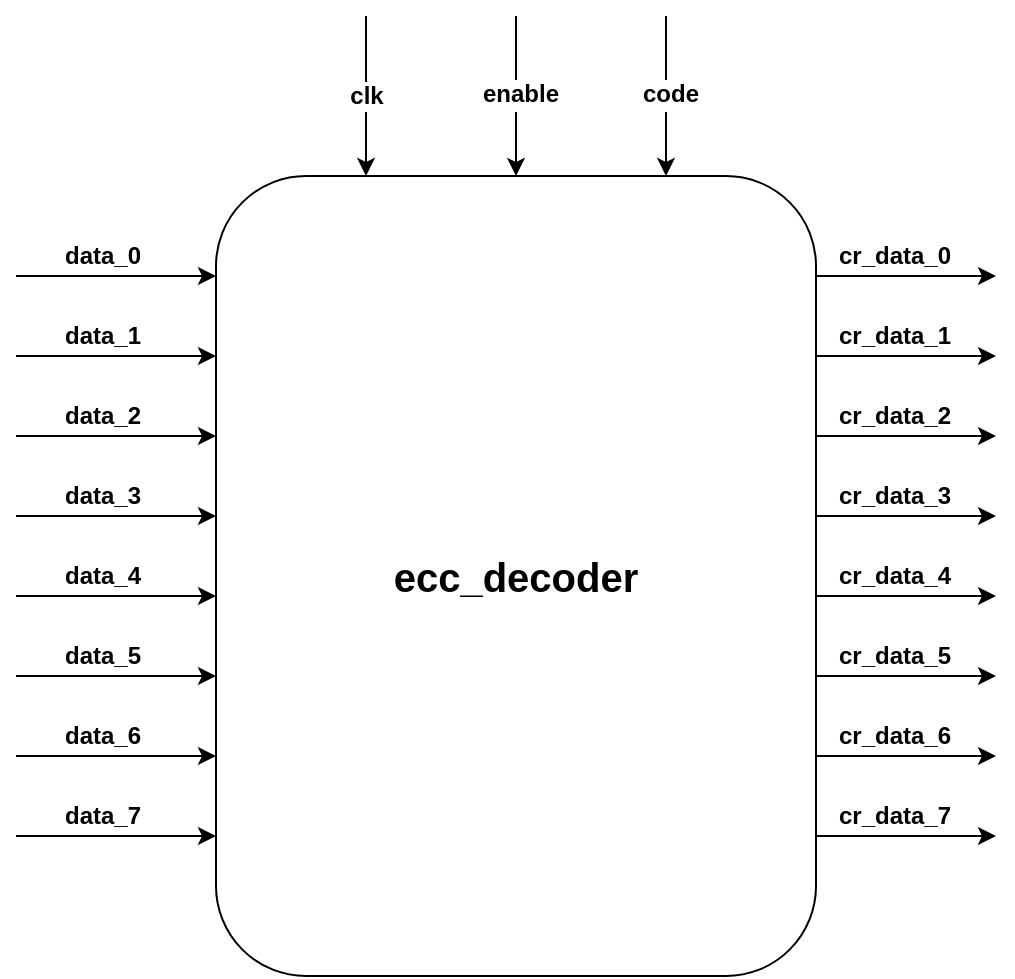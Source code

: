 <mxfile version="24.2.5" type="device" pages="8">
  <diagram id="HQwCBL1ggfVV_5SzUmb9" name="ecc_decoder">
    <mxGraphModel dx="740" dy="2006" grid="1" gridSize="10" guides="1" tooltips="1" connect="1" arrows="1" fold="1" page="1" pageScale="1" pageWidth="827" pageHeight="1169" math="0" shadow="0">
      <root>
        <mxCell id="0" />
        <mxCell id="1" parent="0" />
        <mxCell id="9kV_0fhqUF1c1HFAQR6I-1" value="&lt;b&gt;&lt;font style=&quot;font-size: 20px;&quot;&gt;ecc_decoder&lt;/font&gt;&lt;/b&gt;" style="rounded=1;whiteSpace=wrap;html=1;movable=0;resizable=0;rotatable=0;deletable=0;editable=0;locked=1;connectable=0;" parent="1" vertex="1">
          <mxGeometry x="310" y="220" width="300" height="400" as="geometry" />
        </mxCell>
        <mxCell id="9kV_0fhqUF1c1HFAQR6I-2" value="" style="endArrow=classic;html=1;rounded=0;" parent="1" edge="1">
          <mxGeometry relative="1" as="geometry">
            <mxPoint x="210" y="270" as="sourcePoint" />
            <mxPoint x="310" y="270" as="targetPoint" />
          </mxGeometry>
        </mxCell>
        <mxCell id="9kV_0fhqUF1c1HFAQR6I-3" value="data_0" style="edgeLabel;html=1;align=center;verticalAlign=middle;resizable=0;points=[];fontStyle=1;fontSize=12;" parent="9kV_0fhqUF1c1HFAQR6I-2" vertex="1" connectable="0">
          <mxGeometry x="-0.147" y="-3" relative="1" as="geometry">
            <mxPoint y="-13" as="offset" />
          </mxGeometry>
        </mxCell>
        <mxCell id="9kV_0fhqUF1c1HFAQR6I-4" value="" style="endArrow=classic;html=1;rounded=0;" parent="1" edge="1">
          <mxGeometry relative="1" as="geometry">
            <mxPoint x="210" y="310" as="sourcePoint" />
            <mxPoint x="310" y="310" as="targetPoint" />
          </mxGeometry>
        </mxCell>
        <mxCell id="9kV_0fhqUF1c1HFAQR6I-5" value="data_1" style="edgeLabel;html=1;align=center;verticalAlign=middle;resizable=0;points=[];fontStyle=1;fontSize=12;" parent="9kV_0fhqUF1c1HFAQR6I-4" vertex="1" connectable="0">
          <mxGeometry x="-0.147" y="-3" relative="1" as="geometry">
            <mxPoint y="-13" as="offset" />
          </mxGeometry>
        </mxCell>
        <mxCell id="9kV_0fhqUF1c1HFAQR6I-6" value="" style="endArrow=classic;html=1;rounded=0;" parent="1" edge="1">
          <mxGeometry relative="1" as="geometry">
            <mxPoint x="210" y="350" as="sourcePoint" />
            <mxPoint x="310" y="350" as="targetPoint" />
          </mxGeometry>
        </mxCell>
        <mxCell id="9kV_0fhqUF1c1HFAQR6I-7" value="data_2" style="edgeLabel;html=1;align=center;verticalAlign=middle;resizable=0;points=[];fontStyle=1;fontSize=12;" parent="9kV_0fhqUF1c1HFAQR6I-6" vertex="1" connectable="0">
          <mxGeometry x="-0.147" y="-3" relative="1" as="geometry">
            <mxPoint y="-13" as="offset" />
          </mxGeometry>
        </mxCell>
        <mxCell id="9kV_0fhqUF1c1HFAQR6I-8" value="" style="endArrow=classic;html=1;rounded=0;" parent="1" edge="1">
          <mxGeometry relative="1" as="geometry">
            <mxPoint x="210" y="390" as="sourcePoint" />
            <mxPoint x="310" y="390" as="targetPoint" />
          </mxGeometry>
        </mxCell>
        <mxCell id="9kV_0fhqUF1c1HFAQR6I-9" value="data_3" style="edgeLabel;html=1;align=center;verticalAlign=middle;resizable=0;points=[];fontStyle=1;fontSize=12;" parent="9kV_0fhqUF1c1HFAQR6I-8" vertex="1" connectable="0">
          <mxGeometry x="-0.147" y="-3" relative="1" as="geometry">
            <mxPoint y="-13" as="offset" />
          </mxGeometry>
        </mxCell>
        <mxCell id="9kV_0fhqUF1c1HFAQR6I-10" value="" style="endArrow=classic;html=1;rounded=0;" parent="1" edge="1">
          <mxGeometry relative="1" as="geometry">
            <mxPoint x="210" y="430" as="sourcePoint" />
            <mxPoint x="310" y="430" as="targetPoint" />
          </mxGeometry>
        </mxCell>
        <mxCell id="9kV_0fhqUF1c1HFAQR6I-11" value="data_4" style="edgeLabel;html=1;align=center;verticalAlign=middle;resizable=0;points=[];fontStyle=1;fontSize=12;" parent="9kV_0fhqUF1c1HFAQR6I-10" vertex="1" connectable="0">
          <mxGeometry x="-0.147" y="-3" relative="1" as="geometry">
            <mxPoint y="-13" as="offset" />
          </mxGeometry>
        </mxCell>
        <mxCell id="9kV_0fhqUF1c1HFAQR6I-12" value="" style="endArrow=classic;html=1;rounded=0;" parent="1" edge="1">
          <mxGeometry relative="1" as="geometry">
            <mxPoint x="210" y="470" as="sourcePoint" />
            <mxPoint x="310" y="470" as="targetPoint" />
          </mxGeometry>
        </mxCell>
        <mxCell id="9kV_0fhqUF1c1HFAQR6I-13" value="data_5" style="edgeLabel;html=1;align=center;verticalAlign=middle;resizable=0;points=[];fontStyle=1;fontSize=12;" parent="9kV_0fhqUF1c1HFAQR6I-12" vertex="1" connectable="0">
          <mxGeometry x="-0.147" y="-3" relative="1" as="geometry">
            <mxPoint y="-13" as="offset" />
          </mxGeometry>
        </mxCell>
        <mxCell id="9kV_0fhqUF1c1HFAQR6I-14" value="" style="endArrow=classic;html=1;rounded=0;" parent="1" edge="1">
          <mxGeometry relative="1" as="geometry">
            <mxPoint x="210" y="510" as="sourcePoint" />
            <mxPoint x="310" y="510" as="targetPoint" />
          </mxGeometry>
        </mxCell>
        <mxCell id="9kV_0fhqUF1c1HFAQR6I-15" value="data_6" style="edgeLabel;html=1;align=center;verticalAlign=middle;resizable=0;points=[];fontStyle=1;fontSize=12;" parent="9kV_0fhqUF1c1HFAQR6I-14" vertex="1" connectable="0">
          <mxGeometry x="-0.147" y="-3" relative="1" as="geometry">
            <mxPoint y="-13" as="offset" />
          </mxGeometry>
        </mxCell>
        <mxCell id="9kV_0fhqUF1c1HFAQR6I-16" value="" style="endArrow=classic;html=1;rounded=0;" parent="1" edge="1">
          <mxGeometry relative="1" as="geometry">
            <mxPoint x="210" y="550" as="sourcePoint" />
            <mxPoint x="310" y="550" as="targetPoint" />
          </mxGeometry>
        </mxCell>
        <mxCell id="9kV_0fhqUF1c1HFAQR6I-17" value="data_7" style="edgeLabel;html=1;align=center;verticalAlign=middle;resizable=0;points=[];fontStyle=1;fontSize=12;" parent="9kV_0fhqUF1c1HFAQR6I-16" vertex="1" connectable="0">
          <mxGeometry x="-0.147" y="-3" relative="1" as="geometry">
            <mxPoint y="-13" as="offset" />
          </mxGeometry>
        </mxCell>
        <mxCell id="9kV_0fhqUF1c1HFAQR6I-18" value="" style="endArrow=classic;html=1;rounded=0;" parent="1" edge="1">
          <mxGeometry relative="1" as="geometry">
            <mxPoint x="610" y="270" as="sourcePoint" />
            <mxPoint x="700" y="270" as="targetPoint" />
          </mxGeometry>
        </mxCell>
        <mxCell id="9kV_0fhqUF1c1HFAQR6I-19" value="cr_data_0" style="edgeLabel;html=1;align=center;verticalAlign=middle;resizable=0;points=[];fontStyle=1;fontSize=12;" parent="9kV_0fhqUF1c1HFAQR6I-18" vertex="1" connectable="0">
          <mxGeometry x="-0.147" y="-3" relative="1" as="geometry">
            <mxPoint y="-13" as="offset" />
          </mxGeometry>
        </mxCell>
        <mxCell id="9kV_0fhqUF1c1HFAQR6I-20" value="" style="endArrow=classic;html=1;rounded=0;" parent="1" edge="1">
          <mxGeometry relative="1" as="geometry">
            <mxPoint x="610" y="310" as="sourcePoint" />
            <mxPoint x="700" y="310" as="targetPoint" />
          </mxGeometry>
        </mxCell>
        <mxCell id="9kV_0fhqUF1c1HFAQR6I-21" value="cr_data_1" style="edgeLabel;html=1;align=center;verticalAlign=middle;resizable=0;points=[];fontStyle=1;fontSize=12;" parent="9kV_0fhqUF1c1HFAQR6I-20" vertex="1" connectable="0">
          <mxGeometry x="-0.147" y="-3" relative="1" as="geometry">
            <mxPoint y="-13" as="offset" />
          </mxGeometry>
        </mxCell>
        <mxCell id="9kV_0fhqUF1c1HFAQR6I-22" value="" style="endArrow=classic;html=1;rounded=0;" parent="1" edge="1">
          <mxGeometry relative="1" as="geometry">
            <mxPoint x="610" y="350" as="sourcePoint" />
            <mxPoint x="700" y="350" as="targetPoint" />
          </mxGeometry>
        </mxCell>
        <mxCell id="9kV_0fhqUF1c1HFAQR6I-23" value="cr_data_2" style="edgeLabel;html=1;align=center;verticalAlign=middle;resizable=0;points=[];fontStyle=1;fontSize=12;" parent="9kV_0fhqUF1c1HFAQR6I-22" vertex="1" connectable="0">
          <mxGeometry x="-0.147" y="-3" relative="1" as="geometry">
            <mxPoint y="-13" as="offset" />
          </mxGeometry>
        </mxCell>
        <mxCell id="9kV_0fhqUF1c1HFAQR6I-24" value="" style="endArrow=classic;html=1;rounded=0;" parent="1" edge="1">
          <mxGeometry relative="1" as="geometry">
            <mxPoint x="610" y="390" as="sourcePoint" />
            <mxPoint x="700" y="390" as="targetPoint" />
          </mxGeometry>
        </mxCell>
        <mxCell id="9kV_0fhqUF1c1HFAQR6I-25" value="cr_data_3" style="edgeLabel;html=1;align=center;verticalAlign=middle;resizable=0;points=[];fontStyle=1;fontSize=12;" parent="9kV_0fhqUF1c1HFAQR6I-24" vertex="1" connectable="0">
          <mxGeometry x="-0.147" y="-3" relative="1" as="geometry">
            <mxPoint y="-13" as="offset" />
          </mxGeometry>
        </mxCell>
        <mxCell id="9kV_0fhqUF1c1HFAQR6I-26" value="" style="endArrow=classic;html=1;rounded=0;" parent="1" edge="1">
          <mxGeometry relative="1" as="geometry">
            <mxPoint x="610" y="430" as="sourcePoint" />
            <mxPoint x="700" y="430" as="targetPoint" />
          </mxGeometry>
        </mxCell>
        <mxCell id="9kV_0fhqUF1c1HFAQR6I-27" value="cr_data_4" style="edgeLabel;html=1;align=center;verticalAlign=middle;resizable=0;points=[];fontStyle=1;fontSize=12;" parent="9kV_0fhqUF1c1HFAQR6I-26" vertex="1" connectable="0">
          <mxGeometry x="-0.147" y="-3" relative="1" as="geometry">
            <mxPoint y="-13" as="offset" />
          </mxGeometry>
        </mxCell>
        <mxCell id="9kV_0fhqUF1c1HFAQR6I-28" value="" style="endArrow=classic;html=1;rounded=0;" parent="1" edge="1">
          <mxGeometry relative="1" as="geometry">
            <mxPoint x="610" y="470" as="sourcePoint" />
            <mxPoint x="700" y="470" as="targetPoint" />
          </mxGeometry>
        </mxCell>
        <mxCell id="9kV_0fhqUF1c1HFAQR6I-29" value="cr_data_5" style="edgeLabel;html=1;align=center;verticalAlign=middle;resizable=0;points=[];fontStyle=1;fontSize=12;" parent="9kV_0fhqUF1c1HFAQR6I-28" vertex="1" connectable="0">
          <mxGeometry x="-0.147" y="-3" relative="1" as="geometry">
            <mxPoint y="-13" as="offset" />
          </mxGeometry>
        </mxCell>
        <mxCell id="9kV_0fhqUF1c1HFAQR6I-30" value="" style="endArrow=classic;html=1;rounded=0;" parent="1" edge="1">
          <mxGeometry relative="1" as="geometry">
            <mxPoint x="610" y="510" as="sourcePoint" />
            <mxPoint x="700" y="510" as="targetPoint" />
          </mxGeometry>
        </mxCell>
        <mxCell id="9kV_0fhqUF1c1HFAQR6I-31" value="cr_data_6" style="edgeLabel;html=1;align=center;verticalAlign=middle;resizable=0;points=[];fontStyle=1;fontSize=12;" parent="9kV_0fhqUF1c1HFAQR6I-30" vertex="1" connectable="0">
          <mxGeometry x="-0.147" y="-3" relative="1" as="geometry">
            <mxPoint y="-13" as="offset" />
          </mxGeometry>
        </mxCell>
        <mxCell id="9kV_0fhqUF1c1HFAQR6I-32" value="" style="endArrow=classic;html=1;rounded=0;" parent="1" edge="1">
          <mxGeometry relative="1" as="geometry">
            <mxPoint x="610" y="550" as="sourcePoint" />
            <mxPoint x="700" y="550" as="targetPoint" />
          </mxGeometry>
        </mxCell>
        <mxCell id="9kV_0fhqUF1c1HFAQR6I-33" value="cr_data_7" style="edgeLabel;html=1;align=center;verticalAlign=middle;resizable=0;points=[];fontStyle=1;fontSize=12;" parent="9kV_0fhqUF1c1HFAQR6I-32" vertex="1" connectable="0">
          <mxGeometry x="-0.147" y="-3" relative="1" as="geometry">
            <mxPoint y="-13" as="offset" />
          </mxGeometry>
        </mxCell>
        <mxCell id="9kV_0fhqUF1c1HFAQR6I-34" value="" style="endArrow=classic;html=1;rounded=0;entryX=0.25;entryY=0;entryDx=0;entryDy=0;" parent="1" edge="1" target="9kV_0fhqUF1c1HFAQR6I-1">
          <mxGeometry relative="1" as="geometry">
            <mxPoint x="385" y="140" as="sourcePoint" />
            <mxPoint x="400.0" y="220" as="targetPoint" />
          </mxGeometry>
        </mxCell>
        <mxCell id="9kV_0fhqUF1c1HFAQR6I-35" value="clk" style="edgeLabel;html=1;align=center;verticalAlign=middle;resizable=0;points=[];fontStyle=1;fontSize=12;" parent="9kV_0fhqUF1c1HFAQR6I-34" vertex="1" connectable="0">
          <mxGeometry x="-0.147" y="-3" relative="1" as="geometry">
            <mxPoint x="3" y="6" as="offset" />
          </mxGeometry>
        </mxCell>
        <mxCell id="9kV_0fhqUF1c1HFAQR6I-36" value="" style="endArrow=classic;html=1;rounded=0;entryX=0.5;entryY=0;entryDx=0;entryDy=0;" parent="1" edge="1" target="9kV_0fhqUF1c1HFAQR6I-1">
          <mxGeometry relative="1" as="geometry">
            <mxPoint x="460" y="140" as="sourcePoint" />
            <mxPoint x="450" y="220" as="targetPoint" />
          </mxGeometry>
        </mxCell>
        <mxCell id="9kV_0fhqUF1c1HFAQR6I-37" value="clk" style="edgeLabel;html=1;align=center;verticalAlign=middle;resizable=0;points=[];fontStyle=1;fontSize=12;" parent="9kV_0fhqUF1c1HFAQR6I-36" vertex="1" connectable="0">
          <mxGeometry x="-0.147" y="-3" relative="1" as="geometry">
            <mxPoint x="3" y="6" as="offset" />
          </mxGeometry>
        </mxCell>
        <mxCell id="9kV_0fhqUF1c1HFAQR6I-38" value="&lt;b&gt;&lt;font style=&quot;font-size: 12px;&quot;&gt;enable&lt;/font&gt;&lt;/b&gt;" style="edgeLabel;html=1;align=center;verticalAlign=middle;resizable=0;points=[];" parent="9kV_0fhqUF1c1HFAQR6I-36" vertex="1" connectable="0">
          <mxGeometry x="-0.025" y="2" relative="1" as="geometry">
            <mxPoint as="offset" />
          </mxGeometry>
        </mxCell>
        <mxCell id="9kV_0fhqUF1c1HFAQR6I-39" value="" style="endArrow=classic;html=1;rounded=0;entryX=0.75;entryY=0;entryDx=0;entryDy=0;" parent="1" edge="1" target="9kV_0fhqUF1c1HFAQR6I-1">
          <mxGeometry relative="1" as="geometry">
            <mxPoint x="535" y="140" as="sourcePoint" />
            <mxPoint x="500.0" y="220" as="targetPoint" />
          </mxGeometry>
        </mxCell>
        <mxCell id="9kV_0fhqUF1c1HFAQR6I-40" value="clk" style="edgeLabel;html=1;align=center;verticalAlign=middle;resizable=0;points=[];fontStyle=1;fontSize=12;" parent="9kV_0fhqUF1c1HFAQR6I-39" vertex="1" connectable="0">
          <mxGeometry x="-0.147" y="-3" relative="1" as="geometry">
            <mxPoint x="3" y="6" as="offset" />
          </mxGeometry>
        </mxCell>
        <mxCell id="9kV_0fhqUF1c1HFAQR6I-41" value="&lt;b&gt;&lt;font style=&quot;font-size: 12px;&quot;&gt;code&lt;/font&gt;&lt;/b&gt;" style="edgeLabel;html=1;align=center;verticalAlign=middle;resizable=0;points=[];" parent="9kV_0fhqUF1c1HFAQR6I-39" vertex="1" connectable="0">
          <mxGeometry x="-0.025" y="2" relative="1" as="geometry">
            <mxPoint as="offset" />
          </mxGeometry>
        </mxCell>
      </root>
    </mxGraphModel>
  </diagram>
  <diagram id="DcRJehUWIWov4eIi07vO" name="ecc_encoder">
    <mxGraphModel dx="1082" dy="610" grid="1" gridSize="10" guides="1" tooltips="1" connect="1" arrows="1" fold="1" page="1" pageScale="1" pageWidth="827" pageHeight="1169" math="0" shadow="0">
      <root>
        <mxCell id="0" />
        <mxCell id="1" parent="0" />
        <mxCell id="z0puTvAtDQ5UHlxeMP87-1" value="&lt;b&gt;&lt;font style=&quot;font-size: 20px;&quot;&gt;ecc_encoder&lt;/font&gt;&lt;/b&gt;" style="rounded=1;whiteSpace=wrap;html=1;" vertex="1" parent="1">
          <mxGeometry x="240" y="220" width="290" height="400" as="geometry" />
        </mxCell>
        <mxCell id="z0puTvAtDQ5UHlxeMP87-2" value="" style="endArrow=classic;html=1;rounded=0;" edge="1" parent="1">
          <mxGeometry relative="1" as="geometry">
            <mxPoint x="140" y="270" as="sourcePoint" />
            <mxPoint x="240" y="270" as="targetPoint" />
          </mxGeometry>
        </mxCell>
        <mxCell id="z0puTvAtDQ5UHlxeMP87-3" value="data_0" style="edgeLabel;html=1;align=center;verticalAlign=middle;resizable=0;points=[];fontStyle=1;fontSize=12;" vertex="1" connectable="0" parent="z0puTvAtDQ5UHlxeMP87-2">
          <mxGeometry x="-0.147" y="-3" relative="1" as="geometry">
            <mxPoint y="-13" as="offset" />
          </mxGeometry>
        </mxCell>
        <mxCell id="z0puTvAtDQ5UHlxeMP87-4" value="" style="endArrow=classic;html=1;rounded=0;" edge="1" parent="1">
          <mxGeometry relative="1" as="geometry">
            <mxPoint x="140" y="310" as="sourcePoint" />
            <mxPoint x="240" y="310" as="targetPoint" />
          </mxGeometry>
        </mxCell>
        <mxCell id="z0puTvAtDQ5UHlxeMP87-5" value="data_1" style="edgeLabel;html=1;align=center;verticalAlign=middle;resizable=0;points=[];fontStyle=1;fontSize=12;" vertex="1" connectable="0" parent="z0puTvAtDQ5UHlxeMP87-4">
          <mxGeometry x="-0.147" y="-3" relative="1" as="geometry">
            <mxPoint y="-13" as="offset" />
          </mxGeometry>
        </mxCell>
        <mxCell id="z0puTvAtDQ5UHlxeMP87-6" value="" style="endArrow=classic;html=1;rounded=0;" edge="1" parent="1">
          <mxGeometry relative="1" as="geometry">
            <mxPoint x="140" y="350" as="sourcePoint" />
            <mxPoint x="240" y="350" as="targetPoint" />
          </mxGeometry>
        </mxCell>
        <mxCell id="z0puTvAtDQ5UHlxeMP87-7" value="data_2" style="edgeLabel;html=1;align=center;verticalAlign=middle;resizable=0;points=[];fontStyle=1;fontSize=12;" vertex="1" connectable="0" parent="z0puTvAtDQ5UHlxeMP87-6">
          <mxGeometry x="-0.147" y="-3" relative="1" as="geometry">
            <mxPoint y="-13" as="offset" />
          </mxGeometry>
        </mxCell>
        <mxCell id="z0puTvAtDQ5UHlxeMP87-8" value="" style="endArrow=classic;html=1;rounded=0;" edge="1" parent="1">
          <mxGeometry relative="1" as="geometry">
            <mxPoint x="140" y="390" as="sourcePoint" />
            <mxPoint x="240" y="390" as="targetPoint" />
          </mxGeometry>
        </mxCell>
        <mxCell id="z0puTvAtDQ5UHlxeMP87-9" value="data_3" style="edgeLabel;html=1;align=center;verticalAlign=middle;resizable=0;points=[];fontStyle=1;fontSize=12;" vertex="1" connectable="0" parent="z0puTvAtDQ5UHlxeMP87-8">
          <mxGeometry x="-0.147" y="-3" relative="1" as="geometry">
            <mxPoint y="-13" as="offset" />
          </mxGeometry>
        </mxCell>
        <mxCell id="z0puTvAtDQ5UHlxeMP87-10" value="" style="endArrow=classic;html=1;rounded=0;" edge="1" parent="1">
          <mxGeometry relative="1" as="geometry">
            <mxPoint x="140" y="430" as="sourcePoint" />
            <mxPoint x="240" y="430" as="targetPoint" />
          </mxGeometry>
        </mxCell>
        <mxCell id="z0puTvAtDQ5UHlxeMP87-11" value="data_4" style="edgeLabel;html=1;align=center;verticalAlign=middle;resizable=0;points=[];fontStyle=1;fontSize=12;" vertex="1" connectable="0" parent="z0puTvAtDQ5UHlxeMP87-10">
          <mxGeometry x="-0.147" y="-3" relative="1" as="geometry">
            <mxPoint y="-13" as="offset" />
          </mxGeometry>
        </mxCell>
        <mxCell id="z0puTvAtDQ5UHlxeMP87-12" value="" style="endArrow=classic;html=1;rounded=0;" edge="1" parent="1">
          <mxGeometry relative="1" as="geometry">
            <mxPoint x="140" y="470" as="sourcePoint" />
            <mxPoint x="240" y="470" as="targetPoint" />
          </mxGeometry>
        </mxCell>
        <mxCell id="z0puTvAtDQ5UHlxeMP87-13" value="data_5" style="edgeLabel;html=1;align=center;verticalAlign=middle;resizable=0;points=[];fontStyle=1;fontSize=12;" vertex="1" connectable="0" parent="z0puTvAtDQ5UHlxeMP87-12">
          <mxGeometry x="-0.147" y="-3" relative="1" as="geometry">
            <mxPoint y="-13" as="offset" />
          </mxGeometry>
        </mxCell>
        <mxCell id="z0puTvAtDQ5UHlxeMP87-14" value="" style="endArrow=classic;html=1;rounded=0;" edge="1" parent="1">
          <mxGeometry relative="1" as="geometry">
            <mxPoint x="140" y="510" as="sourcePoint" />
            <mxPoint x="240" y="510" as="targetPoint" />
          </mxGeometry>
        </mxCell>
        <mxCell id="z0puTvAtDQ5UHlxeMP87-15" value="data_6" style="edgeLabel;html=1;align=center;verticalAlign=middle;resizable=0;points=[];fontStyle=1;fontSize=12;" vertex="1" connectable="0" parent="z0puTvAtDQ5UHlxeMP87-14">
          <mxGeometry x="-0.147" y="-3" relative="1" as="geometry">
            <mxPoint y="-13" as="offset" />
          </mxGeometry>
        </mxCell>
        <mxCell id="z0puTvAtDQ5UHlxeMP87-16" value="" style="endArrow=classic;html=1;rounded=0;" edge="1" parent="1">
          <mxGeometry relative="1" as="geometry">
            <mxPoint x="140" y="550" as="sourcePoint" />
            <mxPoint x="240" y="550" as="targetPoint" />
          </mxGeometry>
        </mxCell>
        <mxCell id="z0puTvAtDQ5UHlxeMP87-17" value="data_7" style="edgeLabel;html=1;align=center;verticalAlign=middle;resizable=0;points=[];fontStyle=1;fontSize=12;" vertex="1" connectable="0" parent="z0puTvAtDQ5UHlxeMP87-16">
          <mxGeometry x="-0.147" y="-3" relative="1" as="geometry">
            <mxPoint y="-13" as="offset" />
          </mxGeometry>
        </mxCell>
        <mxCell id="z0puTvAtDQ5UHlxeMP87-18" value="" style="endArrow=classic;html=1;rounded=0;" edge="1" parent="1">
          <mxGeometry relative="1" as="geometry">
            <mxPoint x="530" y="419.38" as="sourcePoint" />
            <mxPoint x="620" y="419.38" as="targetPoint" />
          </mxGeometry>
        </mxCell>
        <mxCell id="z0puTvAtDQ5UHlxeMP87-19" value="&lt;span style=&quot;font-size: 12px;&quot;&gt;&lt;font style=&quot;font-size: 12px;&quot;&gt;code&lt;/font&gt;&lt;/span&gt;" style="edgeLabel;html=1;align=center;verticalAlign=middle;resizable=0;points=[];fontSize=12;fontStyle=1" vertex="1" connectable="0" parent="z0puTvAtDQ5UHlxeMP87-18">
          <mxGeometry x="-0.025" y="2" relative="1" as="geometry">
            <mxPoint y="-7" as="offset" />
          </mxGeometry>
        </mxCell>
      </root>
    </mxGraphModel>
  </diagram>
  <diagram id="Nljn4EiVXH3AwYqSFm3Q" name="port_rd_dispatch">
    <mxGraphModel dx="1008" dy="568" grid="1" gridSize="10" guides="1" tooltips="1" connect="1" arrows="1" fold="1" page="1" pageScale="1" pageWidth="827" pageHeight="1169" math="0" shadow="0">
      <root>
        <mxCell id="0" />
        <mxCell id="1" parent="0" />
        <mxCell id="Okl3Nm80jM_2VswUKz9_-1" value="&lt;span style=&quot;font-size: 20px;&quot;&gt;&lt;b&gt;port_rd_dispatch&lt;/b&gt;&lt;/span&gt;" style="rounded=1;whiteSpace=wrap;html=1;" vertex="1" parent="1">
          <mxGeometry x="310" y="250" width="240" height="340" as="geometry" />
        </mxCell>
        <mxCell id="Okl3Nm80jM_2VswUKz9_-2" value="" style="endArrow=classic;html=1;rounded=0;" edge="1" parent="1">
          <mxGeometry relative="1" as="geometry">
            <mxPoint x="210" y="350" as="sourcePoint" />
            <mxPoint x="310" y="350" as="targetPoint" />
          </mxGeometry>
        </mxCell>
        <mxCell id="Okl3Nm80jM_2VswUKz9_-3" value="clk" style="edgeLabel;html=1;align=center;verticalAlign=middle;resizable=0;points=[];fontStyle=1;fontSize=12;" vertex="1" connectable="0" parent="Okl3Nm80jM_2VswUKz9_-2">
          <mxGeometry x="-0.147" y="-3" relative="1" as="geometry">
            <mxPoint y="-13" as="offset" />
          </mxGeometry>
        </mxCell>
        <mxCell id="Okl3Nm80jM_2VswUKz9_-4" value="" style="endArrow=classic;html=1;rounded=0;" edge="1" parent="1">
          <mxGeometry relative="1" as="geometry">
            <mxPoint x="210" y="390" as="sourcePoint" />
            <mxPoint x="310" y="390" as="targetPoint" />
          </mxGeometry>
        </mxCell>
        <mxCell id="Okl3Nm80jM_2VswUKz9_-5" value="rst_n" style="edgeLabel;html=1;align=center;verticalAlign=middle;resizable=0;points=[];fontStyle=1;fontSize=12;" vertex="1" connectable="0" parent="Okl3Nm80jM_2VswUKz9_-4">
          <mxGeometry x="-0.147" y="-3" relative="1" as="geometry">
            <mxPoint y="-13" as="offset" />
          </mxGeometry>
        </mxCell>
        <mxCell id="Okl3Nm80jM_2VswUKz9_-6" value="" style="endArrow=classic;html=1;rounded=0;" edge="1" parent="1">
          <mxGeometry relative="1" as="geometry">
            <mxPoint x="210" y="430" as="sourcePoint" />
            <mxPoint x="310" y="430" as="targetPoint" />
          </mxGeometry>
        </mxCell>
        <mxCell id="Okl3Nm80jM_2VswUKz9_-7" value="wrr_en" style="edgeLabel;html=1;align=center;verticalAlign=middle;resizable=0;points=[];fontStyle=1;fontSize=12;" vertex="1" connectable="0" parent="Okl3Nm80jM_2VswUKz9_-6">
          <mxGeometry x="-0.147" y="-3" relative="1" as="geometry">
            <mxPoint y="-13" as="offset" />
          </mxGeometry>
        </mxCell>
        <mxCell id="Okl3Nm80jM_2VswUKz9_-8" value="" style="endArrow=classic;html=1;rounded=0;" edge="1" parent="1">
          <mxGeometry relative="1" as="geometry">
            <mxPoint x="210" y="470" as="sourcePoint" />
            <mxPoint x="310" y="470" as="targetPoint" />
          </mxGeometry>
        </mxCell>
        <mxCell id="Okl3Nm80jM_2VswUKz9_-9" value="queue_empty" style="edgeLabel;html=1;align=center;verticalAlign=middle;resizable=0;points=[];fontStyle=1;fontSize=12;" vertex="1" connectable="0" parent="Okl3Nm80jM_2VswUKz9_-8">
          <mxGeometry x="-0.147" y="-3" relative="1" as="geometry">
            <mxPoint y="-13" as="offset" />
          </mxGeometry>
        </mxCell>
        <mxCell id="Okl3Nm80jM_2VswUKz9_-10" value="" style="endArrow=classic;html=1;rounded=0;" edge="1" parent="1">
          <mxGeometry relative="1" as="geometry">
            <mxPoint x="210" y="510" as="sourcePoint" />
            <mxPoint x="310" y="510" as="targetPoint" />
          </mxGeometry>
        </mxCell>
        <mxCell id="Okl3Nm80jM_2VswUKz9_-11" value="update" style="edgeLabel;html=1;align=center;verticalAlign=middle;resizable=0;points=[];fontStyle=1;fontSize=12;" vertex="1" connectable="0" parent="Okl3Nm80jM_2VswUKz9_-10">
          <mxGeometry x="-0.147" y="-3" relative="1" as="geometry">
            <mxPoint y="-13" as="offset" />
          </mxGeometry>
        </mxCell>
        <mxCell id="Okl3Nm80jM_2VswUKz9_-12" value="" style="endArrow=classic;html=1;rounded=0;" edge="1" parent="1">
          <mxGeometry relative="1" as="geometry">
            <mxPoint x="550" y="430" as="sourcePoint" />
            <mxPoint x="650" y="430" as="targetPoint" />
          </mxGeometry>
        </mxCell>
        <mxCell id="Okl3Nm80jM_2VswUKz9_-13" value="rd_prior" style="edgeLabel;html=1;align=center;verticalAlign=middle;resizable=0;points=[];fontStyle=1;fontSize=12;" vertex="1" connectable="0" parent="Okl3Nm80jM_2VswUKz9_-12">
          <mxGeometry x="-0.147" y="-3" relative="1" as="geometry">
            <mxPoint y="-13" as="offset" />
          </mxGeometry>
        </mxCell>
      </root>
    </mxGraphModel>
  </diagram>
  <diagram name="port_rd_fronted" id="IGY3-wLs9GOJo81jbpK2">
    <mxGraphModel dx="1461" dy="823" grid="1" gridSize="10" guides="1" tooltips="1" connect="1" arrows="1" fold="1" page="1" pageScale="1" pageWidth="827" pageHeight="1169" math="0" shadow="0">
      <root>
        <mxCell id="0" />
        <mxCell id="1" parent="0" />
        <mxCell id="4k_BAH4Ap3cNZQAnBOqe-1" value="&lt;span style=&quot;font-size: 20px;&quot;&gt;&lt;b&gt;port_rd_fronted&lt;/b&gt;&lt;/span&gt;" style="rounded=1;whiteSpace=wrap;html=1;" vertex="1" parent="1">
          <mxGeometry x="250" y="350" width="250" height="350" as="geometry" />
        </mxCell>
        <mxCell id="4k_BAH4Ap3cNZQAnBOqe-2" value="" style="endArrow=classic;html=1;rounded=0;" edge="1" parent="1">
          <mxGeometry relative="1" as="geometry">
            <mxPoint x="150" y="470" as="sourcePoint" />
            <mxPoint x="250" y="470" as="targetPoint" />
          </mxGeometry>
        </mxCell>
        <mxCell id="4k_BAH4Ap3cNZQAnBOqe-3" value="clk" style="edgeLabel;html=1;align=center;verticalAlign=middle;resizable=0;points=[];fontStyle=1;fontSize=12;" vertex="1" connectable="0" parent="4k_BAH4Ap3cNZQAnBOqe-2">
          <mxGeometry x="-0.147" y="-3" relative="1" as="geometry">
            <mxPoint y="-13" as="offset" />
          </mxGeometry>
        </mxCell>
        <mxCell id="4k_BAH4Ap3cNZQAnBOqe-4" value="" style="endArrow=classic;html=1;rounded=0;" edge="1" parent="1">
          <mxGeometry relative="1" as="geometry">
            <mxPoint x="150" y="510" as="sourcePoint" />
            <mxPoint x="250" y="510" as="targetPoint" />
          </mxGeometry>
        </mxCell>
        <mxCell id="4k_BAH4Ap3cNZQAnBOqe-5" value="xfer_data_vld" style="edgeLabel;html=1;align=center;verticalAlign=middle;resizable=0;points=[];fontStyle=1;fontSize=12;" vertex="1" connectable="0" parent="4k_BAH4Ap3cNZQAnBOqe-4">
          <mxGeometry x="-0.147" y="-3" relative="1" as="geometry">
            <mxPoint y="-13" as="offset" />
          </mxGeometry>
        </mxCell>
        <mxCell id="4k_BAH4Ap3cNZQAnBOqe-6" value="" style="endArrow=classic;html=1;rounded=0;" edge="1" parent="1">
          <mxGeometry relative="1" as="geometry">
            <mxPoint x="150" y="550" as="sourcePoint" />
            <mxPoint x="250" y="550" as="targetPoint" />
          </mxGeometry>
        </mxCell>
        <mxCell id="4k_BAH4Ap3cNZQAnBOqe-7" value="xfer_data" style="edgeLabel;html=1;align=center;verticalAlign=middle;resizable=0;points=[];fontStyle=1;fontSize=12;" vertex="1" connectable="0" parent="4k_BAH4Ap3cNZQAnBOqe-6">
          <mxGeometry x="-0.147" y="-3" relative="1" as="geometry">
            <mxPoint y="-13" as="offset" />
          </mxGeometry>
        </mxCell>
        <mxCell id="4k_BAH4Ap3cNZQAnBOqe-8" value="" style="endArrow=classic;html=1;rounded=0;" edge="1" parent="1">
          <mxGeometry relative="1" as="geometry">
            <mxPoint x="150" y="590" as="sourcePoint" />
            <mxPoint x="250" y="590" as="targetPoint" />
          </mxGeometry>
        </mxCell>
        <mxCell id="4k_BAH4Ap3cNZQAnBOqe-9" value="end_of_packet" style="edgeLabel;html=1;align=center;verticalAlign=middle;resizable=0;points=[];fontStyle=1;fontSize=12;" vertex="1" connectable="0" parent="4k_BAH4Ap3cNZQAnBOqe-8">
          <mxGeometry x="-0.147" y="-3" relative="1" as="geometry">
            <mxPoint y="-13" as="offset" />
          </mxGeometry>
        </mxCell>
        <mxCell id="4k_BAH4Ap3cNZQAnBOqe-12" value="" style="endArrow=classic;html=1;rounded=0;" edge="1" parent="1">
          <mxGeometry relative="1" as="geometry">
            <mxPoint x="500" y="490" as="sourcePoint" />
            <mxPoint x="600" y="490" as="targetPoint" />
          </mxGeometry>
        </mxCell>
        <mxCell id="4k_BAH4Ap3cNZQAnBOqe-13" value="rd_prior" style="edgeLabel;html=1;align=center;verticalAlign=middle;resizable=0;points=[];fontStyle=1;fontSize=12;" vertex="1" connectable="0" parent="4k_BAH4Ap3cNZQAnBOqe-12">
          <mxGeometry x="-0.147" y="-3" relative="1" as="geometry">
            <mxPoint y="-13" as="offset" />
          </mxGeometry>
        </mxCell>
        <mxCell id="4k_BAH4Ap3cNZQAnBOqe-15" value="" style="endArrow=classic;html=1;rounded=0;" edge="1" parent="1">
          <mxGeometry relative="1" as="geometry">
            <mxPoint x="500" y="530" as="sourcePoint" />
            <mxPoint x="600" y="530" as="targetPoint" />
          </mxGeometry>
        </mxCell>
        <mxCell id="4k_BAH4Ap3cNZQAnBOqe-16" value="rd_vld" style="edgeLabel;html=1;align=center;verticalAlign=middle;resizable=0;points=[];fontStyle=1;fontSize=12;" vertex="1" connectable="0" parent="4k_BAH4Ap3cNZQAnBOqe-15">
          <mxGeometry x="-0.147" y="-3" relative="1" as="geometry">
            <mxPoint y="-13" as="offset" />
          </mxGeometry>
        </mxCell>
        <mxCell id="4k_BAH4Ap3cNZQAnBOqe-17" value="" style="endArrow=classic;html=1;rounded=0;" edge="1" parent="1">
          <mxGeometry relative="1" as="geometry">
            <mxPoint x="500" y="570" as="sourcePoint" />
            <mxPoint x="600" y="570" as="targetPoint" />
          </mxGeometry>
        </mxCell>
        <mxCell id="4k_BAH4Ap3cNZQAnBOqe-18" value="rd_data" style="edgeLabel;html=1;align=center;verticalAlign=middle;resizable=0;points=[];fontStyle=1;fontSize=12;" vertex="1" connectable="0" parent="4k_BAH4Ap3cNZQAnBOqe-17">
          <mxGeometry x="-0.147" y="-3" relative="1" as="geometry">
            <mxPoint y="-13" as="offset" />
          </mxGeometry>
        </mxCell>
      </root>
    </mxGraphModel>
  </diagram>
  <diagram id="a6mzRXFgYtIbe9RDSm7K" name="port_wr_fronted">
    <mxGraphModel dx="1461" dy="823" grid="1" gridSize="10" guides="1" tooltips="1" connect="1" arrows="1" fold="1" page="1" pageScale="1" pageWidth="827" pageHeight="1169" math="0" shadow="0">
      <root>
        <mxCell id="0" />
        <mxCell id="1" parent="0" />
        <mxCell id="bCKFN4Ledh4VkEm4xxUK-1" value="&lt;span style=&quot;font-size: 20px;&quot;&gt;&lt;b&gt;port_wr_fronted&lt;/b&gt;&lt;/span&gt;" style="rounded=1;whiteSpace=wrap;html=1;" vertex="1" parent="1">
          <mxGeometry x="268" y="260" width="290" height="400" as="geometry" />
        </mxCell>
        <mxCell id="bCKFN4Ledh4VkEm4xxUK-2" value="" style="endArrow=classic;html=1;rounded=0;" edge="1" parent="1">
          <mxGeometry relative="1" as="geometry">
            <mxPoint x="168" y="330" as="sourcePoint" />
            <mxPoint x="268" y="330" as="targetPoint" />
          </mxGeometry>
        </mxCell>
        <mxCell id="bCKFN4Ledh4VkEm4xxUK-3" value="clk" style="edgeLabel;html=1;align=center;verticalAlign=middle;resizable=0;points=[];fontStyle=1;fontSize=12;" vertex="1" connectable="0" parent="bCKFN4Ledh4VkEm4xxUK-2">
          <mxGeometry x="-0.147" y="-3" relative="1" as="geometry">
            <mxPoint y="-13" as="offset" />
          </mxGeometry>
        </mxCell>
        <mxCell id="bCKFN4Ledh4VkEm4xxUK-4" value="" style="endArrow=classic;html=1;rounded=0;" edge="1" parent="1">
          <mxGeometry relative="1" as="geometry">
            <mxPoint x="168" y="371" as="sourcePoint" />
            <mxPoint x="268" y="371" as="targetPoint" />
          </mxGeometry>
        </mxCell>
        <mxCell id="bCKFN4Ledh4VkEm4xxUK-5" value="rst_n" style="edgeLabel;html=1;align=center;verticalAlign=middle;resizable=0;points=[];fontStyle=1;fontSize=12;" vertex="1" connectable="0" parent="bCKFN4Ledh4VkEm4xxUK-4">
          <mxGeometry x="-0.147" y="-3" relative="1" as="geometry">
            <mxPoint y="-13" as="offset" />
          </mxGeometry>
        </mxCell>
        <mxCell id="bCKFN4Ledh4VkEm4xxUK-6" value="" style="endArrow=classic;html=1;rounded=0;" edge="1" parent="1">
          <mxGeometry relative="1" as="geometry">
            <mxPoint x="168" y="412" as="sourcePoint" />
            <mxPoint x="268" y="412" as="targetPoint" />
          </mxGeometry>
        </mxCell>
        <mxCell id="bCKFN4Ledh4VkEm4xxUK-7" value="wr_sop" style="edgeLabel;html=1;align=center;verticalAlign=middle;resizable=0;points=[];fontStyle=1;fontSize=12;" vertex="1" connectable="0" parent="bCKFN4Ledh4VkEm4xxUK-6">
          <mxGeometry x="-0.147" y="-3" relative="1" as="geometry">
            <mxPoint y="-13" as="offset" />
          </mxGeometry>
        </mxCell>
        <mxCell id="bCKFN4Ledh4VkEm4xxUK-8" value="" style="endArrow=classic;html=1;rounded=0;" edge="1" parent="1">
          <mxGeometry relative="1" as="geometry">
            <mxPoint x="168" y="453" as="sourcePoint" />
            <mxPoint x="268" y="453" as="targetPoint" />
          </mxGeometry>
        </mxCell>
        <mxCell id="bCKFN4Ledh4VkEm4xxUK-9" value="wr_eop" style="edgeLabel;html=1;align=center;verticalAlign=middle;resizable=0;points=[];fontStyle=1;fontSize=12;" vertex="1" connectable="0" parent="bCKFN4Ledh4VkEm4xxUK-8">
          <mxGeometry x="-0.147" y="-3" relative="1" as="geometry">
            <mxPoint y="-13" as="offset" />
          </mxGeometry>
        </mxCell>
        <mxCell id="bCKFN4Ledh4VkEm4xxUK-10" value="" style="endArrow=classic;html=1;rounded=0;" edge="1" parent="1">
          <mxGeometry relative="1" as="geometry">
            <mxPoint x="168" y="494" as="sourcePoint" />
            <mxPoint x="268" y="494" as="targetPoint" />
          </mxGeometry>
        </mxCell>
        <mxCell id="bCKFN4Ledh4VkEm4xxUK-11" value="wr_vld" style="edgeLabel;html=1;align=center;verticalAlign=middle;resizable=0;points=[];fontStyle=1;fontSize=12;" vertex="1" connectable="0" parent="bCKFN4Ledh4VkEm4xxUK-10">
          <mxGeometry x="-0.147" y="-3" relative="1" as="geometry">
            <mxPoint y="-13" as="offset" />
          </mxGeometry>
        </mxCell>
        <mxCell id="bCKFN4Ledh4VkEm4xxUK-12" value="" style="endArrow=classic;html=1;rounded=0;" edge="1" parent="1">
          <mxGeometry relative="1" as="geometry">
            <mxPoint x="168" y="535" as="sourcePoint" />
            <mxPoint x="268" y="535" as="targetPoint" />
          </mxGeometry>
        </mxCell>
        <mxCell id="bCKFN4Ledh4VkEm4xxUK-13" value="wr_data" style="edgeLabel;html=1;align=center;verticalAlign=middle;resizable=0;points=[];fontStyle=1;fontSize=12;" vertex="1" connectable="0" parent="bCKFN4Ledh4VkEm4xxUK-12">
          <mxGeometry x="-0.147" y="-3" relative="1" as="geometry">
            <mxPoint y="-13" as="offset" />
          </mxGeometry>
        </mxCell>
        <mxCell id="bCKFN4Ledh4VkEm4xxUK-14" value="" style="endArrow=classic;html=1;rounded=0;" edge="1" parent="1">
          <mxGeometry relative="1" as="geometry">
            <mxPoint x="168" y="576" as="sourcePoint" />
            <mxPoint x="268" y="576" as="targetPoint" />
          </mxGeometry>
        </mxCell>
        <mxCell id="bCKFN4Ledh4VkEm4xxUK-15" value="match_suc" style="edgeLabel;html=1;align=center;verticalAlign=middle;resizable=0;points=[];fontStyle=1;fontSize=12;" vertex="1" connectable="0" parent="bCKFN4Ledh4VkEm4xxUK-14">
          <mxGeometry x="-0.147" y="-3" relative="1" as="geometry">
            <mxPoint y="-13" as="offset" />
          </mxGeometry>
        </mxCell>
        <mxCell id="bCKFN4Ledh4VkEm4xxUK-18" value="" style="endArrow=classic;html=1;rounded=0;" edge="1" parent="1">
          <mxGeometry relative="1" as="geometry">
            <mxPoint x="558" y="315" as="sourcePoint" />
            <mxPoint x="658" y="315" as="targetPoint" />
          </mxGeometry>
        </mxCell>
        <mxCell id="bCKFN4Ledh4VkEm4xxUK-19" value="pause" style="edgeLabel;html=1;align=center;verticalAlign=middle;resizable=0;points=[];fontStyle=1;fontSize=12;" vertex="1" connectable="0" parent="bCKFN4Ledh4VkEm4xxUK-18">
          <mxGeometry x="-0.147" y="-3" relative="1" as="geometry">
            <mxPoint y="-13" as="offset" />
          </mxGeometry>
        </mxCell>
        <mxCell id="bCKFN4Ledh4VkEm4xxUK-20" value="" style="endArrow=classic;html=1;rounded=0;" edge="1" parent="1">
          <mxGeometry relative="1" as="geometry">
            <mxPoint x="558" y="357" as="sourcePoint" />
            <mxPoint x="658" y="357" as="targetPoint" />
          </mxGeometry>
        </mxCell>
        <mxCell id="bCKFN4Ledh4VkEm4xxUK-21" value="ready_to_xfer" style="edgeLabel;html=1;align=center;verticalAlign=middle;resizable=0;points=[];fontStyle=1;fontSize=12;" vertex="1" connectable="0" parent="bCKFN4Ledh4VkEm4xxUK-20">
          <mxGeometry x="-0.147" y="-3" relative="1" as="geometry">
            <mxPoint y="-13" as="offset" />
          </mxGeometry>
        </mxCell>
        <mxCell id="bCKFN4Ledh4VkEm4xxUK-22" value="" style="endArrow=classic;html=1;rounded=0;" edge="1" parent="1">
          <mxGeometry relative="1" as="geometry">
            <mxPoint x="558" y="400" as="sourcePoint" />
            <mxPoint x="658" y="400" as="targetPoint" />
          </mxGeometry>
        </mxCell>
        <mxCell id="bCKFN4Ledh4VkEm4xxUK-23" value="xfer_data_vld" style="edgeLabel;html=1;align=center;verticalAlign=middle;resizable=0;points=[];fontStyle=1;fontSize=12;" vertex="1" connectable="0" parent="bCKFN4Ledh4VkEm4xxUK-22">
          <mxGeometry x="-0.147" y="-3" relative="1" as="geometry">
            <mxPoint y="-13" as="offset" />
          </mxGeometry>
        </mxCell>
        <mxCell id="bCKFN4Ledh4VkEm4xxUK-24" value="" style="endArrow=classic;html=1;rounded=0;" edge="1" parent="1">
          <mxGeometry relative="1" as="geometry">
            <mxPoint x="558" y="441" as="sourcePoint" />
            <mxPoint x="658" y="441" as="targetPoint" />
          </mxGeometry>
        </mxCell>
        <mxCell id="bCKFN4Ledh4VkEm4xxUK-25" value="xfer_data" style="edgeLabel;html=1;align=center;verticalAlign=middle;resizable=0;points=[];fontStyle=1;fontSize=12;" vertex="1" connectable="0" parent="bCKFN4Ledh4VkEm4xxUK-24">
          <mxGeometry x="-0.147" y="-3" relative="1" as="geometry">
            <mxPoint y="-13" as="offset" />
          </mxGeometry>
        </mxCell>
        <mxCell id="bCKFN4Ledh4VkEm4xxUK-26" value="" style="endArrow=classic;html=1;rounded=0;" edge="1" parent="1">
          <mxGeometry relative="1" as="geometry">
            <mxPoint x="558" y="482" as="sourcePoint" />
            <mxPoint x="658" y="482" as="targetPoint" />
          </mxGeometry>
        </mxCell>
        <mxCell id="bCKFN4Ledh4VkEm4xxUK-27" value="end_of_packet" style="edgeLabel;html=1;align=center;verticalAlign=middle;resizable=0;points=[];fontStyle=1;fontSize=12;" vertex="1" connectable="0" parent="bCKFN4Ledh4VkEm4xxUK-26">
          <mxGeometry x="-0.147" y="-3" relative="1" as="geometry">
            <mxPoint y="-13" as="offset" />
          </mxGeometry>
        </mxCell>
        <mxCell id="bCKFN4Ledh4VkEm4xxUK-28" value="" style="endArrow=classic;html=1;rounded=0;" edge="1" parent="1">
          <mxGeometry relative="1" as="geometry">
            <mxPoint x="558" y="524" as="sourcePoint" />
            <mxPoint x="658" y="524" as="targetPoint" />
          </mxGeometry>
        </mxCell>
        <mxCell id="bCKFN4Ledh4VkEm4xxUK-29" value="match_enable" style="edgeLabel;html=1;align=center;verticalAlign=middle;resizable=0;points=[];fontStyle=1;fontSize=12;" vertex="1" connectable="0" parent="bCKFN4Ledh4VkEm4xxUK-28">
          <mxGeometry x="-0.147" y="-3" relative="1" as="geometry">
            <mxPoint y="-13" as="offset" />
          </mxGeometry>
        </mxCell>
        <mxCell id="bCKFN4Ledh4VkEm4xxUK-30" value="" style="endArrow=classic;html=1;rounded=0;" edge="1" parent="1">
          <mxGeometry relative="1" as="geometry">
            <mxPoint x="558" y="566" as="sourcePoint" />
            <mxPoint x="658" y="566" as="targetPoint" />
          </mxGeometry>
        </mxCell>
        <mxCell id="bCKFN4Ledh4VkEm4xxUK-31" value="new_dest_port" style="edgeLabel;html=1;align=center;verticalAlign=middle;resizable=0;points=[];fontStyle=1;fontSize=12;" vertex="1" connectable="0" parent="bCKFN4Ledh4VkEm4xxUK-30">
          <mxGeometry x="-0.147" y="-3" relative="1" as="geometry">
            <mxPoint y="-13" as="offset" />
          </mxGeometry>
        </mxCell>
        <mxCell id="bCKFN4Ledh4VkEm4xxUK-32" value="" style="endArrow=classic;html=1;rounded=0;" edge="1" parent="1">
          <mxGeometry relative="1" as="geometry">
            <mxPoint x="558" y="607" as="sourcePoint" />
            <mxPoint x="658" y="607" as="targetPoint" />
          </mxGeometry>
        </mxCell>
        <mxCell id="bCKFN4Ledh4VkEm4xxUK-33" value="new_length" style="edgeLabel;html=1;align=center;verticalAlign=middle;resizable=0;points=[];fontStyle=1;fontSize=12;" vertex="1" connectable="0" parent="bCKFN4Ledh4VkEm4xxUK-32">
          <mxGeometry x="-0.147" y="-3" relative="1" as="geometry">
            <mxPoint y="-13" as="offset" />
          </mxGeometry>
        </mxCell>
      </root>
    </mxGraphModel>
  </diagram>
  <diagram id="rDCKDCr1eZ8_tOZVibxv" name="port_wr_sram_matcher">
    <mxGraphModel dx="1270" dy="716" grid="1" gridSize="10" guides="1" tooltips="1" connect="1" arrows="1" fold="1" page="1" pageScale="1" pageWidth="827" pageHeight="1169" math="0" shadow="0">
      <root>
        <mxCell id="0" />
        <mxCell id="1" parent="0" />
        <mxCell id="rVHXStXFABeKMufO-ygl-1" value="&lt;span style=&quot;font-size: 20px;&quot;&gt;&lt;b&gt;port_wr_sram_matcher&lt;/b&gt;&lt;/span&gt;" style="rounded=1;whiteSpace=wrap;html=1;" vertex="1" parent="1">
          <mxGeometry x="310" y="230" width="280" height="380" as="geometry" />
        </mxCell>
        <mxCell id="rVHXStXFABeKMufO-ygl-2" value="" style="endArrow=classic;html=1;rounded=0;" edge="1" parent="1">
          <mxGeometry relative="1" as="geometry">
            <mxPoint x="210" y="279" as="sourcePoint" />
            <mxPoint x="310" y="279" as="targetPoint" />
          </mxGeometry>
        </mxCell>
        <mxCell id="rVHXStXFABeKMufO-ygl-3" value="clk" style="edgeLabel;html=1;align=center;verticalAlign=middle;resizable=0;points=[];fontStyle=1;fontSize=12;" vertex="1" connectable="0" parent="rVHXStXFABeKMufO-ygl-2">
          <mxGeometry x="-0.147" y="-3" relative="1" as="geometry">
            <mxPoint y="-13" as="offset" />
          </mxGeometry>
        </mxCell>
        <mxCell id="rVHXStXFABeKMufO-ygl-4" value="" style="endArrow=classic;html=1;rounded=0;" edge="1" parent="1">
          <mxGeometry relative="1" as="geometry">
            <mxPoint x="210" y="322" as="sourcePoint" />
            <mxPoint x="310" y="322" as="targetPoint" />
          </mxGeometry>
        </mxCell>
        <mxCell id="rVHXStXFABeKMufO-ygl-5" value="rst_n" style="edgeLabel;html=1;align=center;verticalAlign=middle;resizable=0;points=[];fontStyle=1;fontSize=12;" vertex="1" connectable="0" parent="rVHXStXFABeKMufO-ygl-4">
          <mxGeometry x="-0.147" y="-3" relative="1" as="geometry">
            <mxPoint y="-13" as="offset" />
          </mxGeometry>
        </mxCell>
        <mxCell id="rVHXStXFABeKMufO-ygl-6" value="" style="endArrow=classic;html=1;rounded=0;" edge="1" parent="1">
          <mxGeometry relative="1" as="geometry">
            <mxPoint x="210" y="371" as="sourcePoint" />
            <mxPoint x="310" y="371" as="targetPoint" />
          </mxGeometry>
        </mxCell>
        <mxCell id="rVHXStXFABeKMufO-ygl-7" value="match_threshold" style="edgeLabel;html=1;align=center;verticalAlign=middle;resizable=0;points=[];fontStyle=1;fontSize=12;" vertex="1" connectable="0" parent="rVHXStXFABeKMufO-ygl-6">
          <mxGeometry x="-0.147" y="-3" relative="1" as="geometry">
            <mxPoint y="-13" as="offset" />
          </mxGeometry>
        </mxCell>
        <mxCell id="rVHXStXFABeKMufO-ygl-8" value="" style="endArrow=classic;html=1;rounded=0;" edge="1" parent="1">
          <mxGeometry relative="1" as="geometry">
            <mxPoint x="210" y="422" as="sourcePoint" />
            <mxPoint x="310" y="422" as="targetPoint" />
          </mxGeometry>
        </mxCell>
        <mxCell id="rVHXStXFABeKMufO-ygl-9" value="new_length" style="edgeLabel;html=1;align=center;verticalAlign=middle;resizable=0;points=[];fontStyle=1;fontSize=12;" vertex="1" connectable="0" parent="rVHXStXFABeKMufO-ygl-8">
          <mxGeometry x="-0.147" y="-3" relative="1" as="geometry">
            <mxPoint y="-13" as="offset" />
          </mxGeometry>
        </mxCell>
        <mxCell id="rVHXStXFABeKMufO-ygl-10" value="" style="endArrow=classic;html=1;rounded=0;" edge="1" parent="1">
          <mxGeometry relative="1" as="geometry">
            <mxPoint x="210" y="471" as="sourcePoint" />
            <mxPoint x="310" y="471" as="targetPoint" />
          </mxGeometry>
        </mxCell>
        <mxCell id="rVHXStXFABeKMufO-ygl-11" value="match_enable" style="edgeLabel;html=1;align=center;verticalAlign=middle;resizable=0;points=[];fontStyle=1;fontSize=12;" vertex="1" connectable="0" parent="rVHXStXFABeKMufO-ygl-10">
          <mxGeometry x="-0.147" y="-3" relative="1" as="geometry">
            <mxPoint y="-13" as="offset" />
          </mxGeometry>
        </mxCell>
        <mxCell id="rVHXStXFABeKMufO-ygl-12" value="" style="endArrow=classic;html=1;rounded=0;" edge="1" parent="1">
          <mxGeometry relative="1" as="geometry">
            <mxPoint x="210" y="520" as="sourcePoint" />
            <mxPoint x="310" y="520" as="targetPoint" />
          </mxGeometry>
        </mxCell>
        <mxCell id="rVHXStXFABeKMufO-ygl-13" value="matching_sram" style="edgeLabel;html=1;align=center;verticalAlign=middle;resizable=0;points=[];fontStyle=1;fontSize=12;" vertex="1" connectable="0" parent="rVHXStXFABeKMufO-ygl-12">
          <mxGeometry x="-0.147" y="-3" relative="1" as="geometry">
            <mxPoint y="-13" as="offset" />
          </mxGeometry>
        </mxCell>
        <mxCell id="rVHXStXFABeKMufO-ygl-14" value="" style="endArrow=classic;html=1;rounded=0;" edge="1" parent="1">
          <mxGeometry relative="1" as="geometry">
            <mxPoint x="210" y="565" as="sourcePoint" />
            <mxPoint x="310" y="565" as="targetPoint" />
          </mxGeometry>
        </mxCell>
        <mxCell id="rVHXStXFABeKMufO-ygl-15" value="acessible" style="edgeLabel;html=1;align=center;verticalAlign=middle;resizable=0;points=[];fontStyle=1;fontSize=12;" vertex="1" connectable="0" parent="rVHXStXFABeKMufO-ygl-14">
          <mxGeometry x="-0.147" y="-3" relative="1" as="geometry">
            <mxPoint y="-13" as="offset" />
          </mxGeometry>
        </mxCell>
        <mxCell id="rVHXStXFABeKMufO-ygl-20" value="" style="endArrow=classic;html=1;rounded=0;" edge="1" parent="1">
          <mxGeometry relative="1" as="geometry">
            <mxPoint x="590" y="370" as="sourcePoint" />
            <mxPoint x="720" y="370" as="targetPoint" />
          </mxGeometry>
        </mxCell>
        <mxCell id="rVHXStXFABeKMufO-ygl-21" value="match_suc" style="edgeLabel;html=1;align=center;verticalAlign=middle;resizable=0;points=[];fontStyle=1;fontSize=12;" vertex="1" connectable="0" parent="rVHXStXFABeKMufO-ygl-20">
          <mxGeometry x="-0.147" y="-3" relative="1" as="geometry">
            <mxPoint x="4" y="-13" as="offset" />
          </mxGeometry>
        </mxCell>
        <mxCell id="rVHXStXFABeKMufO-ygl-22" value="" style="endArrow=classic;html=1;rounded=0;" edge="1" parent="1">
          <mxGeometry relative="1" as="geometry">
            <mxPoint x="590" y="420" as="sourcePoint" />
            <mxPoint x="720" y="420" as="targetPoint" />
          </mxGeometry>
        </mxCell>
        <mxCell id="rVHXStXFABeKMufO-ygl-23" value="matching_besy_sram" style="edgeLabel;html=1;align=center;verticalAlign=middle;resizable=0;points=[];fontStyle=1;fontSize=12;" vertex="1" connectable="0" parent="rVHXStXFABeKMufO-ygl-22">
          <mxGeometry x="-0.147" y="-3" relative="1" as="geometry">
            <mxPoint x="11" y="-15" as="offset" />
          </mxGeometry>
        </mxCell>
        <mxCell id="rVHXStXFABeKMufO-ygl-24" value="" style="endArrow=classic;html=1;rounded=0;" edge="1" parent="1">
          <mxGeometry relative="1" as="geometry">
            <mxPoint x="590" y="470" as="sourcePoint" />
            <mxPoint x="720" y="470" as="targetPoint" />
          </mxGeometry>
        </mxCell>
        <mxCell id="rVHXStXFABeKMufO-ygl-25" value="update_matched_sram" style="edgeLabel;html=1;align=center;verticalAlign=middle;resizable=0;points=[];fontStyle=1;fontSize=12;" vertex="1" connectable="0" parent="rVHXStXFABeKMufO-ygl-24">
          <mxGeometry x="-0.147" y="-3" relative="1" as="geometry">
            <mxPoint x="15" y="-15" as="offset" />
          </mxGeometry>
        </mxCell>
        <mxCell id="P-Z7yBs8pbg_egurUk_E-1" value="" style="endArrow=classic;html=1;rounded=0;entryX=0.103;entryY=0;entryDx=0;entryDy=0;entryPerimeter=0;" edge="1" parent="1">
          <mxGeometry relative="1" as="geometry">
            <mxPoint x="400" y="150" as="sourcePoint" />
            <mxPoint x="400.0" y="230" as="targetPoint" />
          </mxGeometry>
        </mxCell>
        <mxCell id="P-Z7yBs8pbg_egurUk_E-2" value="free_space&lt;span style=&quot;white-space: pre;&quot;&gt;&#x9;&lt;/span&gt;" style="edgeLabel;html=1;align=center;verticalAlign=middle;resizable=0;points=[];fontStyle=1;fontSize=12;" vertex="1" connectable="0" parent="P-Z7yBs8pbg_egurUk_E-1">
          <mxGeometry x="-0.147" y="-3" relative="1" as="geometry">
            <mxPoint x="3" y="6" as="offset" />
          </mxGeometry>
        </mxCell>
        <mxCell id="P-Z7yBs8pbg_egurUk_E-9" value="" style="endArrow=classic;html=1;rounded=0;entryX=0.103;entryY=0;entryDx=0;entryDy=0;entryPerimeter=0;" edge="1" parent="1">
          <mxGeometry relative="1" as="geometry">
            <mxPoint x="500" y="150" as="sourcePoint" />
            <mxPoint x="500.0" y="230" as="targetPoint" />
          </mxGeometry>
        </mxCell>
        <mxCell id="P-Z7yBs8pbg_egurUk_E-10" value="packet_amount" style="edgeLabel;html=1;align=center;verticalAlign=middle;resizable=0;points=[];fontStyle=1;fontSize=12;" vertex="1" connectable="0" parent="P-Z7yBs8pbg_egurUk_E-9">
          <mxGeometry x="-0.147" y="-3" relative="1" as="geometry">
            <mxPoint x="3" y="6" as="offset" />
          </mxGeometry>
        </mxCell>
      </root>
    </mxGraphModel>
  </diagram>
  <diagram id="gfn88NQFd2VBFfNbxcnh" name="sram_interface">
    <mxGraphModel dx="1218" dy="686" grid="1" gridSize="10" guides="1" tooltips="1" connect="1" arrows="1" fold="1" page="1" pageScale="1" pageWidth="827" pageHeight="1169" math="0" shadow="0">
      <root>
        <mxCell id="0" />
        <mxCell id="1" parent="0" />
        <mxCell id="f9PS7Bxdu4uu2BeW52YA-1" value="&lt;span style=&quot;font-size: 20px;&quot;&gt;&lt;b&gt;sram_interface&lt;/b&gt;&lt;/span&gt;" style="rounded=1;whiteSpace=wrap;html=1;" vertex="1" parent="1">
          <mxGeometry x="260" y="220" width="290" height="400" as="geometry" />
        </mxCell>
        <mxCell id="f9PS7Bxdu4uu2BeW52YA-2" value="" style="endArrow=classic;html=1;rounded=0;" edge="1" parent="1">
          <mxGeometry relative="1" as="geometry">
            <mxPoint x="160" y="485.5" as="sourcePoint" />
            <mxPoint x="260" y="485.5" as="targetPoint" />
          </mxGeometry>
        </mxCell>
        <mxCell id="f9PS7Bxdu4uu2BeW52YA-3" value="concatenate_tail" style="edgeLabel;html=1;align=center;verticalAlign=middle;resizable=0;points=[];fontStyle=1;fontSize=12;" vertex="1" connectable="0" parent="f9PS7Bxdu4uu2BeW52YA-2">
          <mxGeometry x="-0.147" y="-3" relative="1" as="geometry">
            <mxPoint y="-13" as="offset" />
          </mxGeometry>
        </mxCell>
        <mxCell id="f9PS7Bxdu4uu2BeW52YA-10" value="" style="endArrow=classic;html=1;rounded=0;" edge="1" parent="1">
          <mxGeometry relative="1" as="geometry">
            <mxPoint x="160" y="266.5" as="sourcePoint" />
            <mxPoint x="260" y="266.5" as="targetPoint" />
          </mxGeometry>
        </mxCell>
        <mxCell id="f9PS7Bxdu4uu2BeW52YA-11" value="wr_xfer_data_vld" style="edgeLabel;html=1;align=center;verticalAlign=middle;resizable=0;points=[];fontStyle=1;fontSize=12;" vertex="1" connectable="0" parent="f9PS7Bxdu4uu2BeW52YA-10">
          <mxGeometry x="-0.147" y="-3" relative="1" as="geometry">
            <mxPoint y="-13" as="offset" />
          </mxGeometry>
        </mxCell>
        <mxCell id="f9PS7Bxdu4uu2BeW52YA-12" value="" style="endArrow=classic;html=1;rounded=0;" edge="1" parent="1">
          <mxGeometry relative="1" as="geometry">
            <mxPoint x="160" y="307.5" as="sourcePoint" />
            <mxPoint x="260" y="307.5" as="targetPoint" />
          </mxGeometry>
        </mxCell>
        <mxCell id="f9PS7Bxdu4uu2BeW52YA-13" value="wr_xfer_data" style="edgeLabel;html=1;align=center;verticalAlign=middle;resizable=0;points=[];fontStyle=1;fontSize=12;" vertex="1" connectable="0" parent="f9PS7Bxdu4uu2BeW52YA-12">
          <mxGeometry x="-0.147" y="-3" relative="1" as="geometry">
            <mxPoint y="-13" as="offset" />
          </mxGeometry>
        </mxCell>
        <mxCell id="f9PS7Bxdu4uu2BeW52YA-14" value="" style="endArrow=classic;html=1;rounded=0;" edge="1" parent="1">
          <mxGeometry relative="1" as="geometry">
            <mxPoint x="160" y="350.5" as="sourcePoint" />
            <mxPoint x="260" y="350.5" as="targetPoint" />
          </mxGeometry>
        </mxCell>
        <mxCell id="f9PS7Bxdu4uu2BeW52YA-15" value="wr_end_of_packet" style="edgeLabel;html=1;align=center;verticalAlign=middle;resizable=0;points=[];fontStyle=1;fontSize=12;" vertex="1" connectable="0" parent="f9PS7Bxdu4uu2BeW52YA-14">
          <mxGeometry x="-0.147" y="-3" relative="1" as="geometry">
            <mxPoint y="-13" as="offset" />
          </mxGeometry>
        </mxCell>
        <mxCell id="f9PS7Bxdu4uu2BeW52YA-16" value="" style="endArrow=classic;html=1;rounded=0;" edge="1" parent="1">
          <mxGeometry relative="1" as="geometry">
            <mxPoint x="160" y="395.5" as="sourcePoint" />
            <mxPoint x="260" y="395.5" as="targetPoint" />
          </mxGeometry>
        </mxCell>
        <mxCell id="f9PS7Bxdu4uu2BeW52YA-17" value="concatenate_enable" style="edgeLabel;html=1;align=center;verticalAlign=middle;resizable=0;points=[];fontStyle=1;fontSize=12;" vertex="1" connectable="0" parent="f9PS7Bxdu4uu2BeW52YA-16">
          <mxGeometry x="-0.147" y="-3" relative="1" as="geometry">
            <mxPoint y="-13" as="offset" />
          </mxGeometry>
        </mxCell>
        <mxCell id="f9PS7Bxdu4uu2BeW52YA-34" value="" style="endArrow=classic;html=1;rounded=0;entryX=0.103;entryY=0;entryDx=0;entryDy=0;entryPerimeter=0;" edge="1" parent="1">
          <mxGeometry relative="1" as="geometry">
            <mxPoint x="311" y="140" as="sourcePoint" />
            <mxPoint x="311.0" y="220" as="targetPoint" />
          </mxGeometry>
        </mxCell>
        <mxCell id="gOU0G3TzonKfI7C1Ev8w-2" value="clk" style="edgeLabel;html=1;align=center;verticalAlign=middle;resizable=0;points=[];fontStyle=1;fontSize=12;" vertex="1" connectable="0" parent="f9PS7Bxdu4uu2BeW52YA-34">
          <mxGeometry x="-0.042" y="2" relative="1" as="geometry">
            <mxPoint x="-2" as="offset" />
          </mxGeometry>
        </mxCell>
        <mxCell id="f9PS7Bxdu4uu2BeW52YA-36" value="" style="endArrow=classic;html=1;rounded=0;entryX=0.103;entryY=0;entryDx=0;entryDy=0;entryPerimeter=0;" edge="1" parent="1">
          <mxGeometry relative="1" as="geometry">
            <mxPoint x="366" y="140" as="sourcePoint" />
            <mxPoint x="366.0" y="220" as="targetPoint" />
          </mxGeometry>
        </mxCell>
        <mxCell id="f9PS7Bxdu4uu2BeW52YA-37" value="clk" style="edgeLabel;html=1;align=center;verticalAlign=middle;resizable=0;points=[];fontStyle=1;fontSize=12;" vertex="1" connectable="0" parent="f9PS7Bxdu4uu2BeW52YA-36">
          <mxGeometry x="-0.147" y="-3" relative="1" as="geometry">
            <mxPoint x="3" y="6" as="offset" />
          </mxGeometry>
        </mxCell>
        <mxCell id="f9PS7Bxdu4uu2BeW52YA-38" value="&lt;span style=&quot;font-size: 12px; font-weight: 700;&quot;&gt;rst_n&lt;/span&gt;" style="edgeLabel;html=1;align=center;verticalAlign=middle;resizable=0;points=[];" vertex="1" connectable="0" parent="f9PS7Bxdu4uu2BeW52YA-36">
          <mxGeometry x="-0.025" y="2" relative="1" as="geometry">
            <mxPoint as="offset" />
          </mxGeometry>
        </mxCell>
        <mxCell id="f9PS7Bxdu4uu2BeW52YA-39" value="" style="endArrow=classic;html=1;rounded=0;entryX=0.103;entryY=0;entryDx=0;entryDy=0;entryPerimeter=0;" edge="1" parent="1">
          <mxGeometry relative="1" as="geometry">
            <mxPoint x="427" y="140" as="sourcePoint" />
            <mxPoint x="427.0" y="220" as="targetPoint" />
          </mxGeometry>
        </mxCell>
        <mxCell id="f9PS7Bxdu4uu2BeW52YA-40" value="clk" style="edgeLabel;html=1;align=center;verticalAlign=middle;resizable=0;points=[];fontStyle=1;fontSize=12;" vertex="1" connectable="0" parent="f9PS7Bxdu4uu2BeW52YA-39">
          <mxGeometry x="-0.147" y="-3" relative="1" as="geometry">
            <mxPoint x="3" y="6" as="offset" />
          </mxGeometry>
        </mxCell>
        <mxCell id="f9PS7Bxdu4uu2BeW52YA-41" value="&lt;b&gt;&lt;font style=&quot;font-size: 12px;&quot;&gt;time_stamp&lt;/font&gt;&lt;/b&gt;" style="edgeLabel;html=1;align=center;verticalAlign=middle;resizable=0;points=[];" vertex="1" connectable="0" parent="f9PS7Bxdu4uu2BeW52YA-39">
          <mxGeometry x="-0.025" y="2" relative="1" as="geometry">
            <mxPoint as="offset" />
          </mxGeometry>
        </mxCell>
        <mxCell id="f9PS7Bxdu4uu2BeW52YA-42" value="" style="endArrow=classic;html=1;rounded=0;entryX=0.103;entryY=0;entryDx=0;entryDy=0;entryPerimeter=0;" edge="1" parent="1">
          <mxGeometry relative="1" as="geometry">
            <mxPoint x="498" y="140" as="sourcePoint" />
            <mxPoint x="498.0" y="220" as="targetPoint" />
          </mxGeometry>
        </mxCell>
        <mxCell id="f9PS7Bxdu4uu2BeW52YA-43" value="clk" style="edgeLabel;html=1;align=center;verticalAlign=middle;resizable=0;points=[];fontStyle=1;fontSize=12;" vertex="1" connectable="0" parent="f9PS7Bxdu4uu2BeW52YA-42">
          <mxGeometry x="-0.147" y="-3" relative="1" as="geometry">
            <mxPoint x="3" y="6" as="offset" />
          </mxGeometry>
        </mxCell>
        <mxCell id="f9PS7Bxdu4uu2BeW52YA-44" value="&lt;b&gt;&lt;font style=&quot;font-size: 12px;&quot;&gt;SRAM_IDX&lt;/font&gt;&lt;/b&gt;" style="edgeLabel;html=1;align=center;verticalAlign=middle;resizable=0;points=[];" vertex="1" connectable="0" parent="f9PS7Bxdu4uu2BeW52YA-42">
          <mxGeometry x="-0.025" y="2" relative="1" as="geometry">
            <mxPoint as="offset" />
          </mxGeometry>
        </mxCell>
        <mxCell id="gOU0G3TzonKfI7C1Ev8w-6" value="" style="endArrow=classic;html=1;rounded=0;" edge="1" parent="1">
          <mxGeometry relative="1" as="geometry">
            <mxPoint x="160" y="440.5" as="sourcePoint" />
            <mxPoint x="260" y="440.5" as="targetPoint" />
          </mxGeometry>
        </mxCell>
        <mxCell id="gOU0G3TzonKfI7C1Ev8w-7" value="concatenate_head" style="edgeLabel;html=1;align=center;verticalAlign=middle;resizable=0;points=[];fontStyle=1;fontSize=12;" vertex="1" connectable="0" parent="gOU0G3TzonKfI7C1Ev8w-6">
          <mxGeometry x="-0.147" y="-3" relative="1" as="geometry">
            <mxPoint y="-13" as="offset" />
          </mxGeometry>
        </mxCell>
        <mxCell id="gOU0G3TzonKfI7C1Ev8w-8" value="" style="endArrow=classic;html=1;rounded=0;" edge="1" parent="1">
          <mxGeometry relative="1" as="geometry">
            <mxPoint x="160" y="527.5" as="sourcePoint" />
            <mxPoint x="260" y="527.5" as="targetPoint" />
          </mxGeometry>
        </mxCell>
        <mxCell id="gOU0G3TzonKfI7C1Ev8w-9" value="rd_page_down" style="edgeLabel;html=1;align=center;verticalAlign=middle;resizable=0;points=[];fontStyle=1;fontSize=12;" vertex="1" connectable="0" parent="gOU0G3TzonKfI7C1Ev8w-8">
          <mxGeometry x="-0.147" y="-3" relative="1" as="geometry">
            <mxPoint y="-13" as="offset" />
          </mxGeometry>
        </mxCell>
        <mxCell id="gOU0G3TzonKfI7C1Ev8w-10" value="" style="endArrow=classic;html=1;rounded=0;" edge="1" parent="1">
          <mxGeometry relative="1" as="geometry">
            <mxPoint x="160" y="568.5" as="sourcePoint" />
            <mxPoint x="260" y="568.5" as="targetPoint" />
          </mxGeometry>
        </mxCell>
        <mxCell id="gOU0G3TzonKfI7C1Ev8w-11" value="rd_page" style="edgeLabel;html=1;align=center;verticalAlign=middle;resizable=0;points=[];fontStyle=1;fontSize=12;" vertex="1" connectable="0" parent="gOU0G3TzonKfI7C1Ev8w-10">
          <mxGeometry x="-0.147" y="-3" relative="1" as="geometry">
            <mxPoint y="-13" as="offset" />
          </mxGeometry>
        </mxCell>
        <mxCell id="gOU0G3TzonKfI7C1Ev8w-12" value="" style="endArrow=classic;html=1;rounded=0;" edge="1" parent="1">
          <mxGeometry relative="1" as="geometry">
            <mxPoint x="550" y="485.5" as="sourcePoint" />
            <mxPoint x="650" y="485.5" as="targetPoint" />
          </mxGeometry>
        </mxCell>
        <mxCell id="gOU0G3TzonKfI7C1Ev8w-13" value="wr_packet_join_time_stamp" style="edgeLabel;html=1;align=center;verticalAlign=middle;resizable=0;points=[];fontStyle=1;fontSize=12;" vertex="1" connectable="0" parent="gOU0G3TzonKfI7C1Ev8w-12">
          <mxGeometry x="-0.147" y="-3" relative="1" as="geometry">
            <mxPoint x="47" y="-16" as="offset" />
          </mxGeometry>
        </mxCell>
        <mxCell id="gOU0G3TzonKfI7C1Ev8w-14" value="" style="endArrow=classic;html=1;rounded=0;" edge="1" parent="1">
          <mxGeometry relative="1" as="geometry">
            <mxPoint x="550" y="266.5" as="sourcePoint" />
            <mxPoint x="650" y="266.5" as="targetPoint" />
          </mxGeometry>
        </mxCell>
        <mxCell id="gOU0G3TzonKfI7C1Ev8w-15" value="wr_packet_dest_port" style="edgeLabel;html=1;align=center;verticalAlign=middle;resizable=0;points=[];fontStyle=1;fontSize=12;" vertex="1" connectable="0" parent="gOU0G3TzonKfI7C1Ev8w-14">
          <mxGeometry x="-0.147" y="-3" relative="1" as="geometry">
            <mxPoint x="27" y="-16" as="offset" />
          </mxGeometry>
        </mxCell>
        <mxCell id="gOU0G3TzonKfI7C1Ev8w-16" value="" style="endArrow=classic;html=1;rounded=0;" edge="1" parent="1">
          <mxGeometry relative="1" as="geometry">
            <mxPoint x="550" y="307.5" as="sourcePoint" />
            <mxPoint x="650" y="307.5" as="targetPoint" />
          </mxGeometry>
        </mxCell>
        <mxCell id="gOU0G3TzonKfI7C1Ev8w-17" value="wr_packet_prior" style="edgeLabel;html=1;align=center;verticalAlign=middle;resizable=0;points=[];fontStyle=1;fontSize=12;" vertex="1" connectable="0" parent="gOU0G3TzonKfI7C1Ev8w-16">
          <mxGeometry x="-0.147" y="-3" relative="1" as="geometry">
            <mxPoint x="14" y="-16" as="offset" />
          </mxGeometry>
        </mxCell>
        <mxCell id="gOU0G3TzonKfI7C1Ev8w-18" value="" style="endArrow=classic;html=1;rounded=0;" edge="1" parent="1">
          <mxGeometry relative="1" as="geometry">
            <mxPoint x="550" y="350.5" as="sourcePoint" />
            <mxPoint x="650" y="350.5" as="targetPoint" />
          </mxGeometry>
        </mxCell>
        <mxCell id="gOU0G3TzonKfI7C1Ev8w-19" value="wr_packet_head_addr" style="edgeLabel;html=1;align=center;verticalAlign=middle;resizable=0;points=[];fontStyle=1;fontSize=12;" vertex="1" connectable="0" parent="gOU0G3TzonKfI7C1Ev8w-18">
          <mxGeometry x="-0.147" y="-3" relative="1" as="geometry">
            <mxPoint x="31" y="-16" as="offset" />
          </mxGeometry>
        </mxCell>
        <mxCell id="gOU0G3TzonKfI7C1Ev8w-20" value="" style="endArrow=classic;html=1;rounded=0;" edge="1" parent="1">
          <mxGeometry relative="1" as="geometry">
            <mxPoint x="550" y="395.5" as="sourcePoint" />
            <mxPoint x="650" y="395.5" as="targetPoint" />
          </mxGeometry>
        </mxCell>
        <mxCell id="gOU0G3TzonKfI7C1Ev8w-21" value="wr_packet_tail_addr" style="edgeLabel;html=1;align=center;verticalAlign=middle;resizable=0;points=[];fontStyle=1;fontSize=12;" vertex="1" connectable="0" parent="gOU0G3TzonKfI7C1Ev8w-20">
          <mxGeometry x="-0.147" y="-3" relative="1" as="geometry">
            <mxPoint x="25" y="-16" as="offset" />
          </mxGeometry>
        </mxCell>
        <mxCell id="gOU0G3TzonKfI7C1Ev8w-22" value="" style="endArrow=classic;html=1;rounded=0;" edge="1" parent="1">
          <mxGeometry relative="1" as="geometry">
            <mxPoint x="550" y="440.5" as="sourcePoint" />
            <mxPoint x="650" y="440.5" as="targetPoint" />
          </mxGeometry>
        </mxCell>
        <mxCell id="gOU0G3TzonKfI7C1Ev8w-23" value="wr_packet_join_request" style="edgeLabel;html=1;align=center;verticalAlign=middle;resizable=0;points=[];fontStyle=1;fontSize=12;" vertex="1" connectable="0" parent="gOU0G3TzonKfI7C1Ev8w-22">
          <mxGeometry x="-0.147" y="-3" relative="1" as="geometry">
            <mxPoint x="36" y="-16" as="offset" />
          </mxGeometry>
        </mxCell>
        <mxCell id="gOU0G3TzonKfI7C1Ev8w-24" value="" style="endArrow=classic;html=1;rounded=0;" edge="1" parent="1">
          <mxGeometry relative="1" as="geometry">
            <mxPoint x="550" y="527.5" as="sourcePoint" />
            <mxPoint x="650" y="527.5" as="targetPoint" />
          </mxGeometry>
        </mxCell>
        <mxCell id="gOU0G3TzonKfI7C1Ev8w-25" value="rd_xfer_data_vld" style="edgeLabel;html=1;align=center;verticalAlign=middle;resizable=0;points=[];fontStyle=1;fontSize=12;" vertex="1" connectable="0" parent="gOU0G3TzonKfI7C1Ev8w-24">
          <mxGeometry x="-0.147" y="-3" relative="1" as="geometry">
            <mxPoint x="15" y="-16" as="offset" />
          </mxGeometry>
        </mxCell>
        <mxCell id="gOU0G3TzonKfI7C1Ev8w-26" value="" style="endArrow=classic;html=1;rounded=0;" edge="1" parent="1">
          <mxGeometry relative="1" as="geometry">
            <mxPoint x="550" y="568.5" as="sourcePoint" />
            <mxPoint x="650" y="568.5" as="targetPoint" />
          </mxGeometry>
        </mxCell>
        <mxCell id="gOU0G3TzonKfI7C1Ev8w-27" value="rd_xfer_data" style="edgeLabel;html=1;align=center;verticalAlign=middle;resizable=0;points=[];fontStyle=1;fontSize=12;" vertex="1" connectable="0" parent="gOU0G3TzonKfI7C1Ev8w-26">
          <mxGeometry x="-0.147" y="-3" relative="1" as="geometry">
            <mxPoint x="3" y="-16" as="offset" />
          </mxGeometry>
        </mxCell>
        <mxCell id="gOU0G3TzonKfI7C1Ev8w-29" value="" style="endArrow=classic;html=1;rounded=0;entryX=0.103;entryY=0;entryDx=0;entryDy=0;entryPerimeter=0;" edge="1" parent="1">
          <mxGeometry relative="1" as="geometry">
            <mxPoint x="330" y="620" as="sourcePoint" />
            <mxPoint x="330.0" y="700" as="targetPoint" />
          </mxGeometry>
        </mxCell>
        <mxCell id="gOU0G3TzonKfI7C1Ev8w-30" value="rd_next_page" style="edgeLabel;html=1;align=center;verticalAlign=middle;resizable=0;points=[];fontStyle=1;fontSize=12;" vertex="1" connectable="0" parent="gOU0G3TzonKfI7C1Ev8w-29">
          <mxGeometry x="-0.042" y="2" relative="1" as="geometry">
            <mxPoint x="-2" as="offset" />
          </mxGeometry>
        </mxCell>
        <mxCell id="gOU0G3TzonKfI7C1Ev8w-31" value="" style="endArrow=classic;html=1;rounded=0;entryX=0.103;entryY=0;entryDx=0;entryDy=0;entryPerimeter=0;" edge="1" parent="1">
          <mxGeometry relative="1" as="geometry">
            <mxPoint x="414" y="620" as="sourcePoint" />
            <mxPoint x="414.0" y="700" as="targetPoint" />
          </mxGeometry>
        </mxCell>
        <mxCell id="gOU0G3TzonKfI7C1Ev8w-32" value="clk" style="edgeLabel;html=1;align=center;verticalAlign=middle;resizable=0;points=[];fontStyle=1;fontSize=12;" vertex="1" connectable="0" parent="gOU0G3TzonKfI7C1Ev8w-31">
          <mxGeometry x="-0.147" y="-3" relative="1" as="geometry">
            <mxPoint x="3" y="6" as="offset" />
          </mxGeometry>
        </mxCell>
        <mxCell id="gOU0G3TzonKfI7C1Ev8w-33" value="&lt;span style=&quot;font-size: 12px;&quot;&gt;&lt;b&gt;rd_ecc_code&lt;/b&gt;&lt;/span&gt;" style="edgeLabel;html=1;align=center;verticalAlign=middle;resizable=0;points=[];" vertex="1" connectable="0" parent="gOU0G3TzonKfI7C1Ev8w-31">
          <mxGeometry x="-0.025" y="2" relative="1" as="geometry">
            <mxPoint as="offset" />
          </mxGeometry>
        </mxCell>
        <mxCell id="gOU0G3TzonKfI7C1Ev8w-37" value="" style="endArrow=classic;html=1;rounded=0;entryX=0.103;entryY=0;entryDx=0;entryDy=0;entryPerimeter=0;" edge="1" parent="1">
          <mxGeometry relative="1" as="geometry">
            <mxPoint x="498" y="620" as="sourcePoint" />
            <mxPoint x="498.0" y="700" as="targetPoint" />
          </mxGeometry>
        </mxCell>
        <mxCell id="gOU0G3TzonKfI7C1Ev8w-38" value="clk" style="edgeLabel;html=1;align=center;verticalAlign=middle;resizable=0;points=[];fontStyle=1;fontSize=12;" vertex="1" connectable="0" parent="gOU0G3TzonKfI7C1Ev8w-37">
          <mxGeometry x="-0.147" y="-3" relative="1" as="geometry">
            <mxPoint x="3" y="6" as="offset" />
          </mxGeometry>
        </mxCell>
        <mxCell id="gOU0G3TzonKfI7C1Ev8w-39" value="&lt;span style=&quot;font-size: 12px;&quot;&gt;&lt;b&gt;free_space&lt;/b&gt;&lt;/span&gt;" style="edgeLabel;html=1;align=center;verticalAlign=middle;resizable=0;points=[];" vertex="1" connectable="0" parent="gOU0G3TzonKfI7C1Ev8w-37">
          <mxGeometry x="-0.025" y="2" relative="1" as="geometry">
            <mxPoint as="offset" />
          </mxGeometry>
        </mxCell>
      </root>
    </mxGraphModel>
  </diagram>
  <diagram id="otnFxJdDOuSPvHPnywhw" name="sram">
    <mxGraphModel dx="2087" dy="1176" grid="1" gridSize="10" guides="1" tooltips="1" connect="1" arrows="1" fold="1" page="1" pageScale="1" pageWidth="827" pageHeight="1169" math="0" shadow="0">
      <root>
        <mxCell id="0" />
        <mxCell id="1" parent="0" />
        <mxCell id="W1l1OSmjGkSxLuI9q76--1" value="&lt;span style=&quot;font-size: 20px;&quot;&gt;&lt;b&gt;sram&lt;/b&gt;&lt;/span&gt;" style="rounded=1;whiteSpace=wrap;html=1;" vertex="1" parent="1">
          <mxGeometry x="250" y="340" width="250" height="370" as="geometry" />
        </mxCell>
        <mxCell id="W1l1OSmjGkSxLuI9q76--2" value="" style="endArrow=classic;html=1;rounded=0;" edge="1" parent="1">
          <mxGeometry relative="1" as="geometry">
            <mxPoint x="150" y="414" as="sourcePoint" />
            <mxPoint x="250" y="414" as="targetPoint" />
          </mxGeometry>
        </mxCell>
        <mxCell id="W1l1OSmjGkSxLuI9q76--3" value="clk" style="edgeLabel;html=1;align=center;verticalAlign=middle;resizable=0;points=[];fontStyle=1;fontSize=12;" vertex="1" connectable="0" parent="W1l1OSmjGkSxLuI9q76--2">
          <mxGeometry x="-0.147" y="-3" relative="1" as="geometry">
            <mxPoint y="-13" as="offset" />
          </mxGeometry>
        </mxCell>
        <mxCell id="W1l1OSmjGkSxLuI9q76--4" value="" style="endArrow=classic;html=1;rounded=0;" edge="1" parent="1">
          <mxGeometry relative="1" as="geometry">
            <mxPoint x="150" y="454" as="sourcePoint" />
            <mxPoint x="250" y="454" as="targetPoint" />
          </mxGeometry>
        </mxCell>
        <mxCell id="W1l1OSmjGkSxLuI9q76--5" value="rst_n" style="edgeLabel;html=1;align=center;verticalAlign=middle;resizable=0;points=[];fontStyle=1;fontSize=12;" vertex="1" connectable="0" parent="W1l1OSmjGkSxLuI9q76--4">
          <mxGeometry x="-0.147" y="-3" relative="1" as="geometry">
            <mxPoint y="-13" as="offset" />
          </mxGeometry>
        </mxCell>
        <mxCell id="W1l1OSmjGkSxLuI9q76--6" value="" style="endArrow=classic;html=1;rounded=0;" edge="1" parent="1">
          <mxGeometry relative="1" as="geometry">
            <mxPoint x="150" y="494" as="sourcePoint" />
            <mxPoint x="250" y="494" as="targetPoint" />
          </mxGeometry>
        </mxCell>
        <mxCell id="W1l1OSmjGkSxLuI9q76--7" value="wr_en" style="edgeLabel;html=1;align=center;verticalAlign=middle;resizable=0;points=[];fontStyle=1;fontSize=12;" vertex="1" connectable="0" parent="W1l1OSmjGkSxLuI9q76--6">
          <mxGeometry x="-0.147" y="-3" relative="1" as="geometry">
            <mxPoint y="-13" as="offset" />
          </mxGeometry>
        </mxCell>
        <mxCell id="W1l1OSmjGkSxLuI9q76--8" value="" style="endArrow=classic;html=1;rounded=0;" edge="1" parent="1">
          <mxGeometry relative="1" as="geometry">
            <mxPoint x="150" y="534" as="sourcePoint" />
            <mxPoint x="250" y="534" as="targetPoint" />
          </mxGeometry>
        </mxCell>
        <mxCell id="W1l1OSmjGkSxLuI9q76--9" value="wr_addr" style="edgeLabel;html=1;align=center;verticalAlign=middle;resizable=0;points=[];fontStyle=1;fontSize=12;" vertex="1" connectable="0" parent="W1l1OSmjGkSxLuI9q76--8">
          <mxGeometry x="-0.147" y="-3" relative="1" as="geometry">
            <mxPoint y="-13" as="offset" />
          </mxGeometry>
        </mxCell>
        <mxCell id="W1l1OSmjGkSxLuI9q76--12" value="" style="endArrow=classic;html=1;rounded=0;" edge="1" parent="1">
          <mxGeometry relative="1" as="geometry">
            <mxPoint x="500" y="530" as="sourcePoint" />
            <mxPoint x="600" y="530" as="targetPoint" />
          </mxGeometry>
        </mxCell>
        <mxCell id="W1l1OSmjGkSxLuI9q76--13" value="dout" style="edgeLabel;html=1;align=center;verticalAlign=middle;resizable=0;points=[];fontStyle=1;fontSize=12;" vertex="1" connectable="0" parent="W1l1OSmjGkSxLuI9q76--12">
          <mxGeometry x="-0.147" y="-3" relative="1" as="geometry">
            <mxPoint y="-13" as="offset" />
          </mxGeometry>
        </mxCell>
        <mxCell id="W1l1OSmjGkSxLuI9q76--16" value="" style="endArrow=classic;html=1;rounded=0;" edge="1" parent="1">
          <mxGeometry relative="1" as="geometry">
            <mxPoint x="150" y="574" as="sourcePoint" />
            <mxPoint x="250" y="574" as="targetPoint" />
          </mxGeometry>
        </mxCell>
        <mxCell id="W1l1OSmjGkSxLuI9q76--17" value="din" style="edgeLabel;html=1;align=center;verticalAlign=middle;resizable=0;points=[];fontStyle=1;fontSize=12;" vertex="1" connectable="0" parent="W1l1OSmjGkSxLuI9q76--16">
          <mxGeometry x="-0.147" y="-3" relative="1" as="geometry">
            <mxPoint y="-13" as="offset" />
          </mxGeometry>
        </mxCell>
        <mxCell id="W1l1OSmjGkSxLuI9q76--18" value="" style="endArrow=classic;html=1;rounded=0;" edge="1" parent="1">
          <mxGeometry relative="1" as="geometry">
            <mxPoint x="150" y="614" as="sourcePoint" />
            <mxPoint x="250" y="614" as="targetPoint" />
          </mxGeometry>
        </mxCell>
        <mxCell id="W1l1OSmjGkSxLuI9q76--19" value="rd_en" style="edgeLabel;html=1;align=center;verticalAlign=middle;resizable=0;points=[];fontStyle=1;fontSize=12;" vertex="1" connectable="0" parent="W1l1OSmjGkSxLuI9q76--18">
          <mxGeometry x="-0.147" y="-3" relative="1" as="geometry">
            <mxPoint y="-13" as="offset" />
          </mxGeometry>
        </mxCell>
        <mxCell id="W1l1OSmjGkSxLuI9q76--22" value="" style="endArrow=classic;html=1;rounded=0;" edge="1" parent="1">
          <mxGeometry relative="1" as="geometry">
            <mxPoint x="150" y="650" as="sourcePoint" />
            <mxPoint x="250" y="650" as="targetPoint" />
          </mxGeometry>
        </mxCell>
        <mxCell id="W1l1OSmjGkSxLuI9q76--23" value="rd_addr" style="edgeLabel;html=1;align=center;verticalAlign=middle;resizable=0;points=[];fontStyle=1;fontSize=12;" vertex="1" connectable="0" parent="W1l1OSmjGkSxLuI9q76--22">
          <mxGeometry x="-0.147" y="-3" relative="1" as="geometry">
            <mxPoint y="-13" as="offset" />
          </mxGeometry>
        </mxCell>
      </root>
    </mxGraphModel>
  </diagram>
</mxfile>
